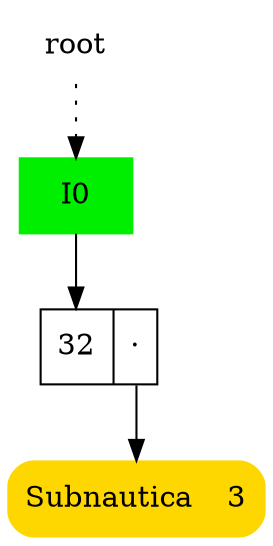 digraph {
	root [shape=plaintext];
	root -> I0 [style=dotted];
	I0 [style=filled shape=box color=green2];
	C0 [shape=record label="<bmp> 32|<i0> ·"];
	I0 -> C0:bmp;
	V0 [shape=Mrecord label="<key> Subnautica|<val> 3" style=filled color=gold];
	C0:i0 -> V0;
}
